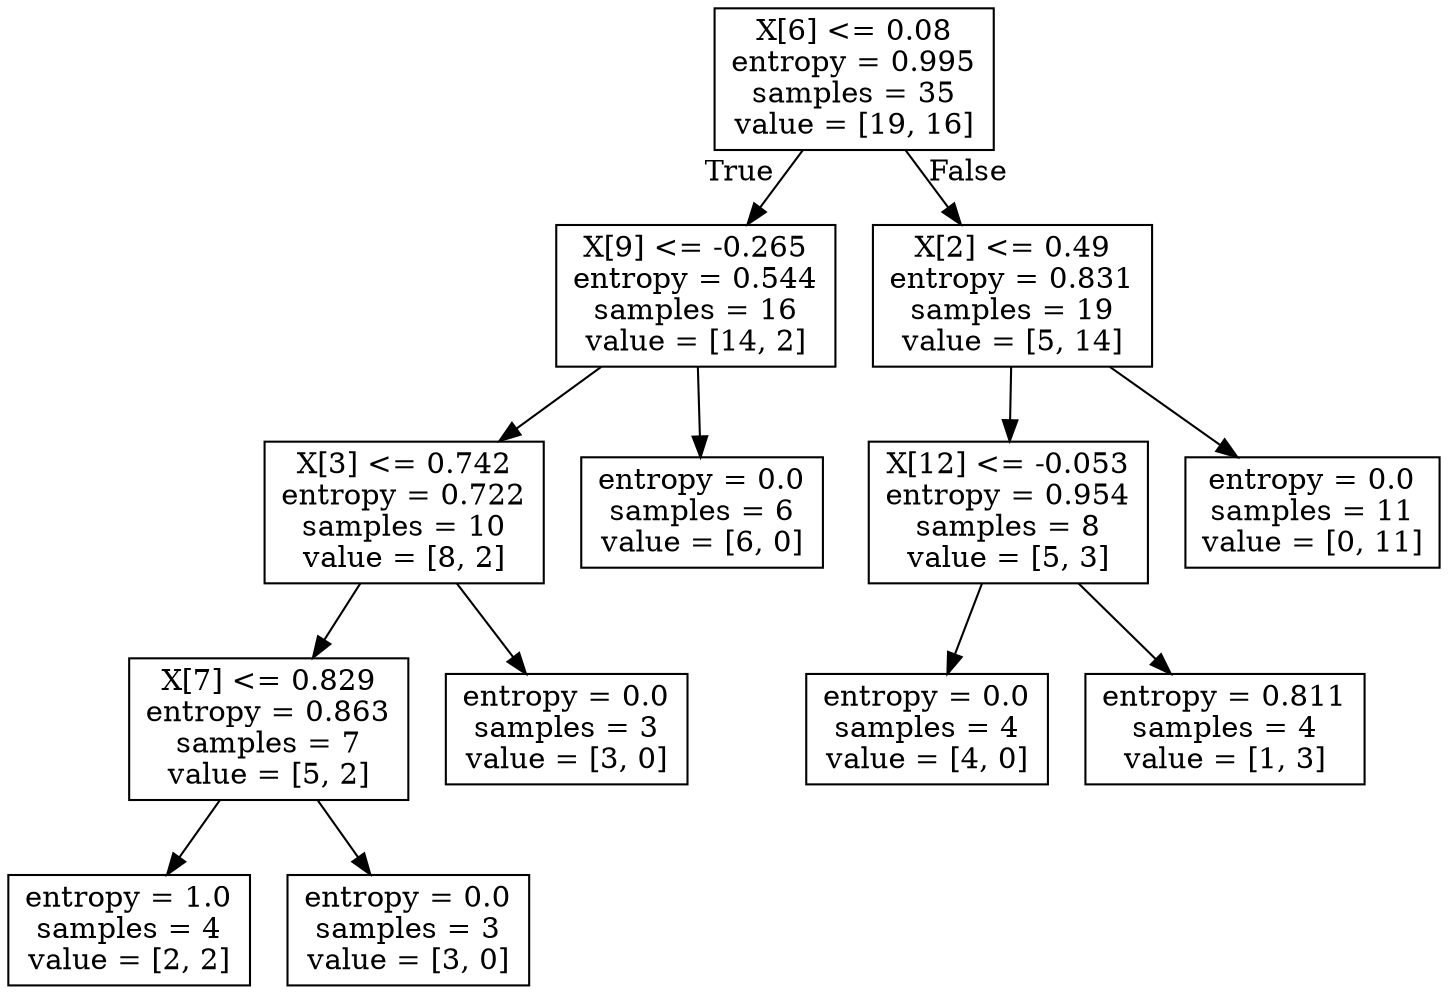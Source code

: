 digraph Tree {
node [shape=box] ;
0 [label="X[6] <= 0.08\nentropy = 0.995\nsamples = 35\nvalue = [19, 16]"] ;
1 [label="X[9] <= -0.265\nentropy = 0.544\nsamples = 16\nvalue = [14, 2]"] ;
0 -> 1 [labeldistance=2.5, labelangle=45, headlabel="True"] ;
2 [label="X[3] <= 0.742\nentropy = 0.722\nsamples = 10\nvalue = [8, 2]"] ;
1 -> 2 ;
3 [label="X[7] <= 0.829\nentropy = 0.863\nsamples = 7\nvalue = [5, 2]"] ;
2 -> 3 ;
4 [label="entropy = 1.0\nsamples = 4\nvalue = [2, 2]"] ;
3 -> 4 ;
5 [label="entropy = 0.0\nsamples = 3\nvalue = [3, 0]"] ;
3 -> 5 ;
6 [label="entropy = 0.0\nsamples = 3\nvalue = [3, 0]"] ;
2 -> 6 ;
7 [label="entropy = 0.0\nsamples = 6\nvalue = [6, 0]"] ;
1 -> 7 ;
8 [label="X[2] <= 0.49\nentropy = 0.831\nsamples = 19\nvalue = [5, 14]"] ;
0 -> 8 [labeldistance=2.5, labelangle=-45, headlabel="False"] ;
9 [label="X[12] <= -0.053\nentropy = 0.954\nsamples = 8\nvalue = [5, 3]"] ;
8 -> 9 ;
10 [label="entropy = 0.0\nsamples = 4\nvalue = [4, 0]"] ;
9 -> 10 ;
11 [label="entropy = 0.811\nsamples = 4\nvalue = [1, 3]"] ;
9 -> 11 ;
12 [label="entropy = 0.0\nsamples = 11\nvalue = [0, 11]"] ;
8 -> 12 ;
}
